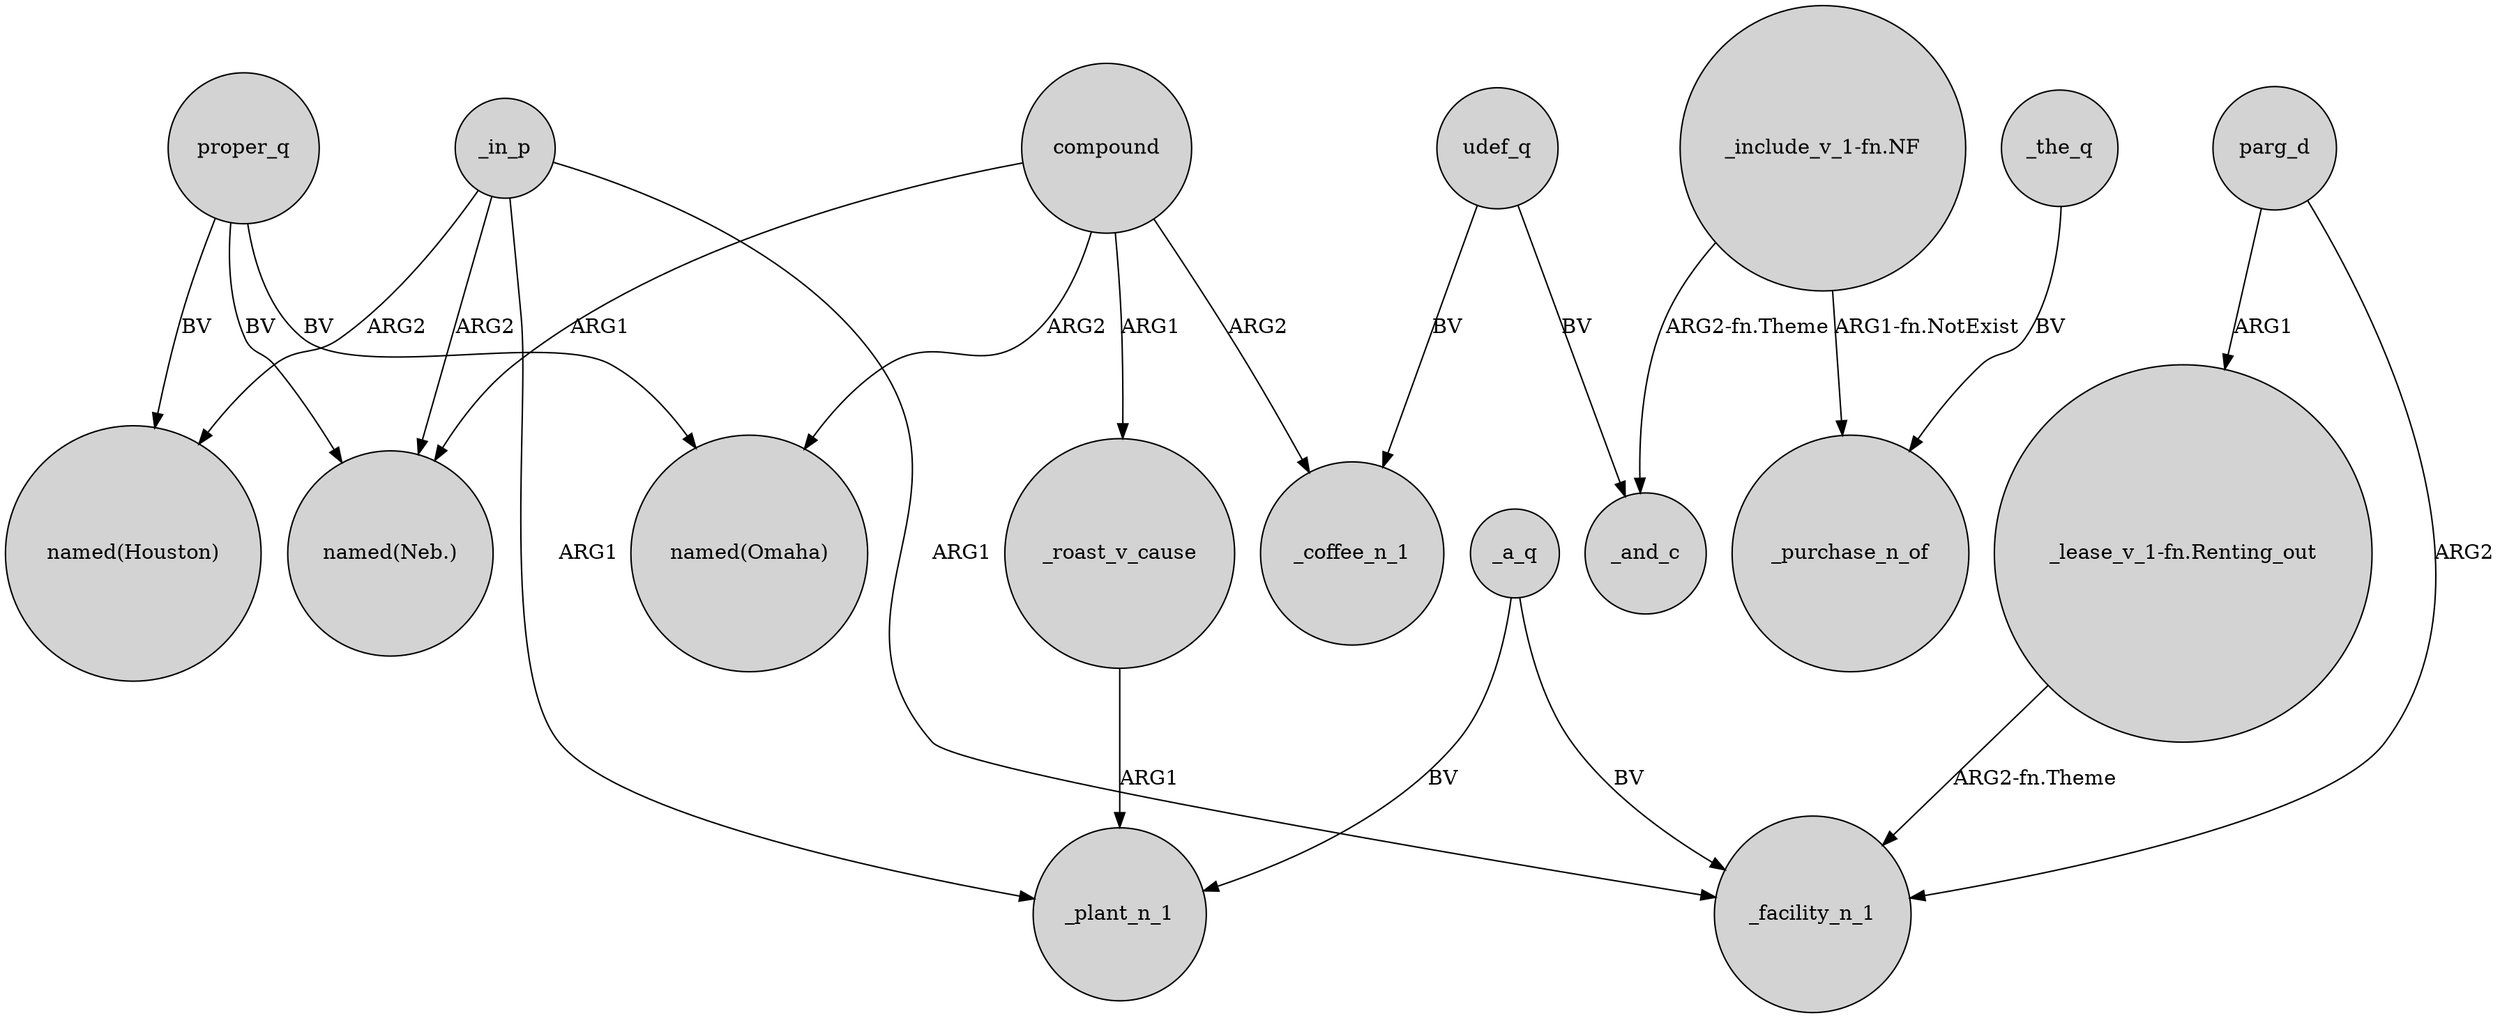 digraph {
	node [shape=circle style=filled]
	proper_q -> "named(Omaha)" [label=BV]
	compound -> _coffee_n_1 [label=ARG2]
	compound -> "named(Omaha)" [label=ARG2]
	_in_p -> "named(Houston)" [label=ARG2]
	_in_p -> _facility_n_1 [label=ARG1]
	compound -> "named(Neb.)" [label=ARG1]
	_in_p -> _plant_n_1 [label=ARG1]
	parg_d -> _facility_n_1 [label=ARG2]
	_a_q -> _facility_n_1 [label=BV]
	"_include_v_1-fn.NF" -> _purchase_n_of [label="ARG1-fn.NotExist"]
	"_include_v_1-fn.NF" -> _and_c [label="ARG2-fn.Theme"]
	_roast_v_cause -> _plant_n_1 [label=ARG1]
	parg_d -> "_lease_v_1-fn.Renting_out" [label=ARG1]
	proper_q -> "named(Houston)" [label=BV]
	_in_p -> "named(Neb.)" [label=ARG2]
	"_lease_v_1-fn.Renting_out" -> _facility_n_1 [label="ARG2-fn.Theme"]
	_the_q -> _purchase_n_of [label=BV]
	udef_q -> _coffee_n_1 [label=BV]
	udef_q -> _and_c [label=BV]
	compound -> _roast_v_cause [label=ARG1]
	proper_q -> "named(Neb.)" [label=BV]
	_a_q -> _plant_n_1 [label=BV]
}
